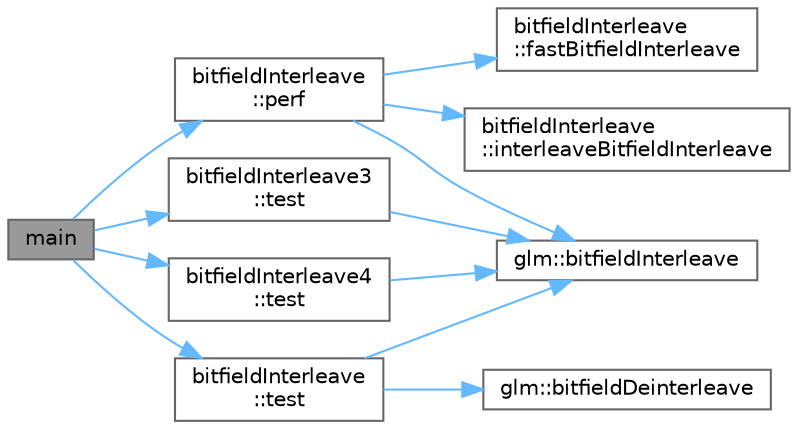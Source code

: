 digraph "main"
{
 // LATEX_PDF_SIZE
  bgcolor="transparent";
  edge [fontname=Helvetica,fontsize=10,labelfontname=Helvetica,labelfontsize=10];
  node [fontname=Helvetica,fontsize=10,shape=box,height=0.2,width=0.4];
  rankdir="LR";
  Node1 [id="Node000001",label="main",height=0.2,width=0.4,color="gray40", fillcolor="grey60", style="filled", fontcolor="black",tooltip=" "];
  Node1 -> Node2 [id="edge1_Node000001_Node000002",color="steelblue1",style="solid",tooltip=" "];
  Node2 [id="Node000002",label="bitfieldInterleave\l::perf",height=0.2,width=0.4,color="grey40", fillcolor="white", style="filled",URL="$namespacebitfield_interleave.html#a07f3178b453a246f27f81a6295f71a36",tooltip=" "];
  Node2 -> Node3 [id="edge2_Node000002_Node000003",color="steelblue1",style="solid",tooltip=" "];
  Node3 [id="Node000003",label="glm::bitfieldInterleave",height=0.2,width=0.4,color="grey40", fillcolor="white", style="filled",URL="$group__gtc__bitfield.html#ga479134317bc95d99f2b2e235d3db287b",tooltip=" "];
  Node2 -> Node4 [id="edge3_Node000002_Node000004",color="steelblue1",style="solid",tooltip=" "];
  Node4 [id="Node000004",label="bitfieldInterleave\l::fastBitfieldInterleave",height=0.2,width=0.4,color="grey40", fillcolor="white", style="filled",URL="$namespacebitfield_interleave.html#a05f1d5af3723697fdc759a1fc97d7973",tooltip=" "];
  Node2 -> Node5 [id="edge4_Node000002_Node000005",color="steelblue1",style="solid",tooltip=" "];
  Node5 [id="Node000005",label="bitfieldInterleave\l::interleaveBitfieldInterleave",height=0.2,width=0.4,color="grey40", fillcolor="white", style="filled",URL="$namespacebitfield_interleave.html#a2622124f53b68949ae8efd1d6f7574f3",tooltip=" "];
  Node1 -> Node6 [id="edge5_Node000001_Node000006",color="steelblue1",style="solid",tooltip=" "];
  Node6 [id="Node000006",label="bitfieldInterleave3\l::test",height=0.2,width=0.4,color="grey40", fillcolor="white", style="filled",URL="$namespacebitfield_interleave3.html#ada8ff3e9dde8cff27471d8658f1c9022",tooltip=" "];
  Node6 -> Node3 [id="edge6_Node000006_Node000003",color="steelblue1",style="solid",tooltip=" "];
  Node1 -> Node7 [id="edge7_Node000001_Node000007",color="steelblue1",style="solid",tooltip=" "];
  Node7 [id="Node000007",label="bitfieldInterleave4\l::test",height=0.2,width=0.4,color="grey40", fillcolor="white", style="filled",URL="$namespacebitfield_interleave4.html#a4cfc1c2e4420ff14f03959eab9ded4fa",tooltip=" "];
  Node7 -> Node3 [id="edge8_Node000007_Node000003",color="steelblue1",style="solid",tooltip=" "];
  Node1 -> Node8 [id="edge9_Node000001_Node000008",color="steelblue1",style="solid",tooltip=" "];
  Node8 [id="Node000008",label="bitfieldInterleave\l::test",height=0.2,width=0.4,color="grey40", fillcolor="white", style="filled",URL="$namespacebitfield_interleave.html#a6ba77b78c224fa07cd4b0e6395f1d20b",tooltip=" "];
  Node8 -> Node9 [id="edge10_Node000008_Node000009",color="steelblue1",style="solid",tooltip=" "];
  Node9 [id="Node000009",label="glm::bitfieldDeinterleave",height=0.2,width=0.4,color="grey40", fillcolor="white", style="filled",URL="$group__gtc__bitfield.html#ga960049f17c6d851d621e094b6676f56d",tooltip=" "];
  Node8 -> Node3 [id="edge11_Node000008_Node000003",color="steelblue1",style="solid",tooltip=" "];
}
